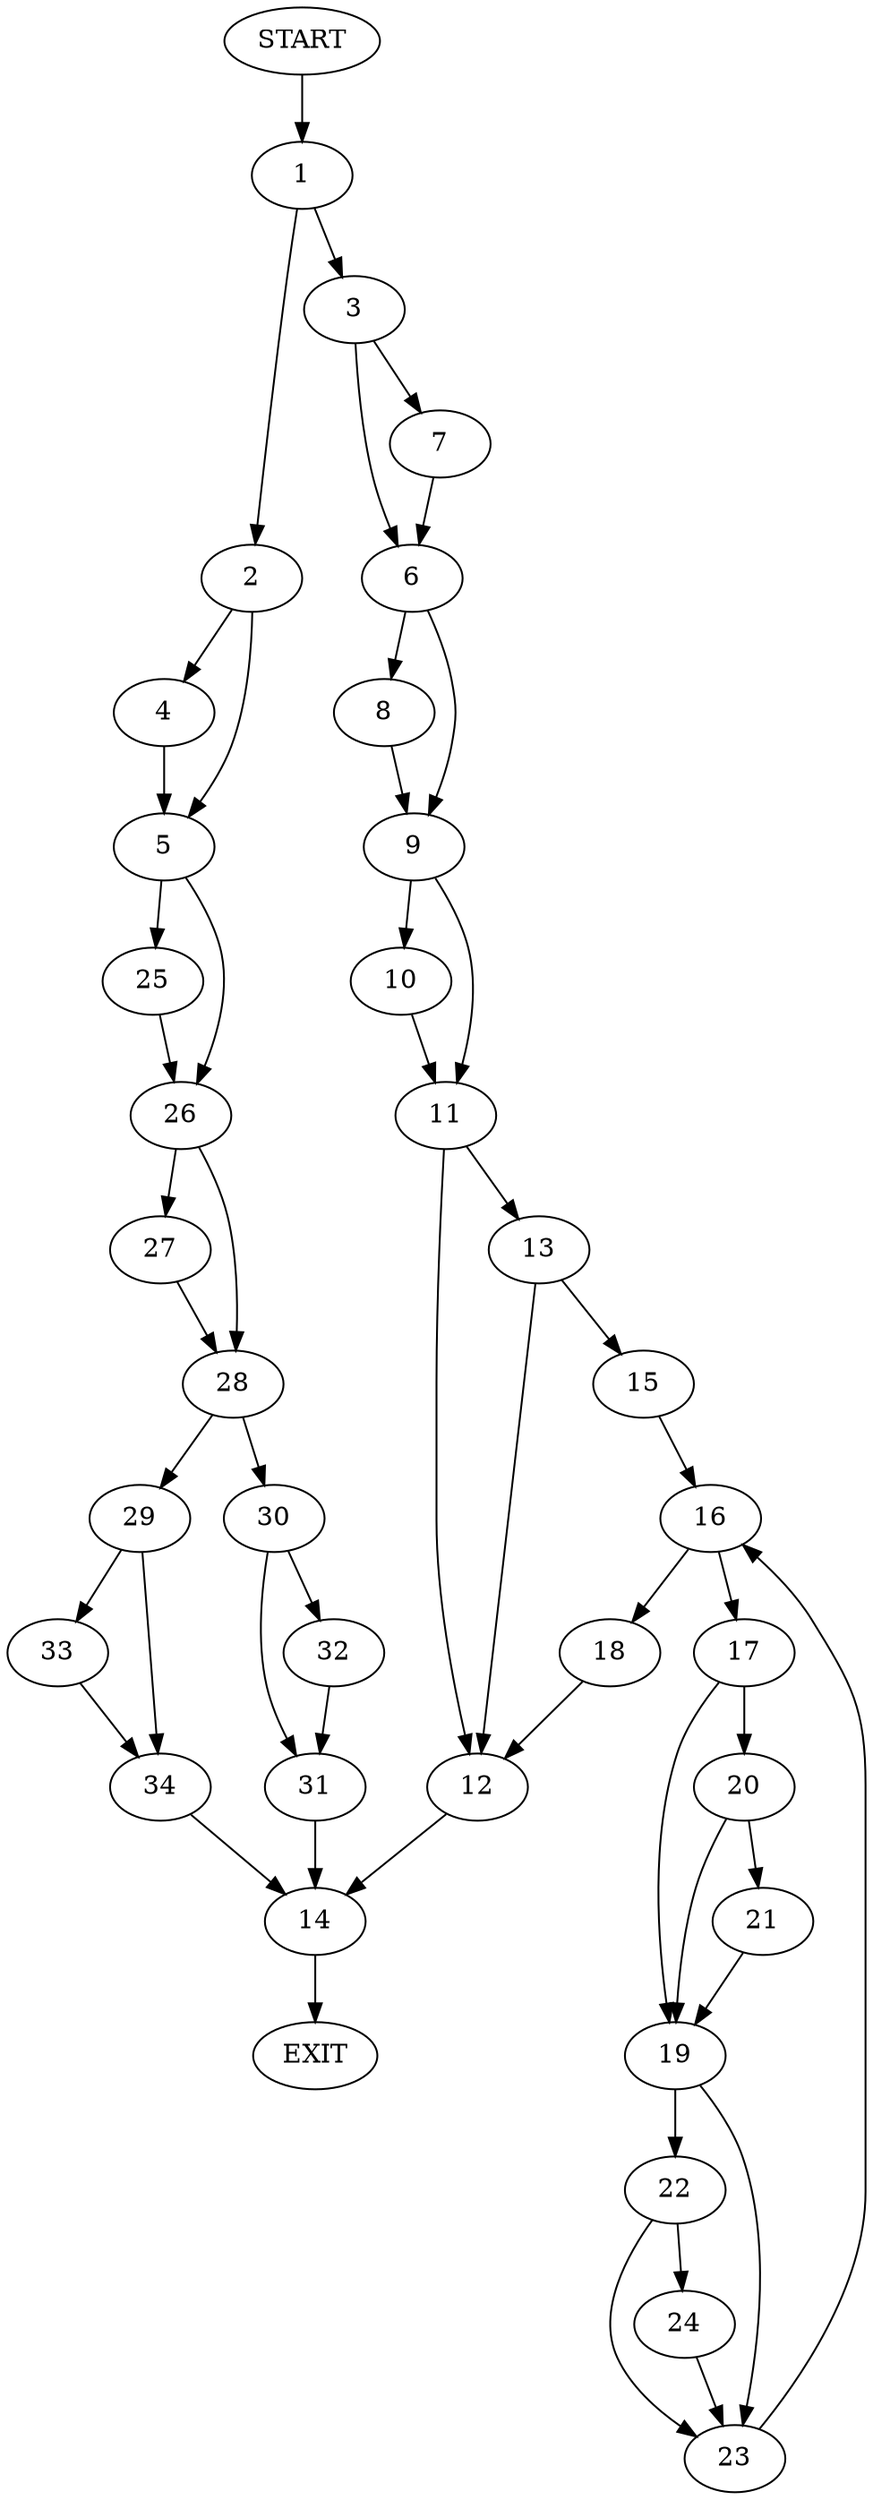 digraph {
0 [label="START"]
35 [label="EXIT"]
0 -> 1
1 -> 2
1 -> 3
2 -> 4
2 -> 5
3 -> 6
3 -> 7
7 -> 6
6 -> 8
6 -> 9
9 -> 10
9 -> 11
8 -> 9
11 -> 12
11 -> 13
10 -> 11
12 -> 14
13 -> 12
13 -> 15
15 -> 16
16 -> 17
16 -> 18
18 -> 12
17 -> 19
17 -> 20
20 -> 21
20 -> 19
19 -> 22
19 -> 23
21 -> 19
23 -> 16
22 -> 24
22 -> 23
24 -> 23
14 -> 35
4 -> 5
5 -> 25
5 -> 26
26 -> 27
26 -> 28
25 -> 26
28 -> 29
28 -> 30
27 -> 28
30 -> 31
30 -> 32
29 -> 33
29 -> 34
32 -> 31
31 -> 14
34 -> 14
33 -> 34
}
